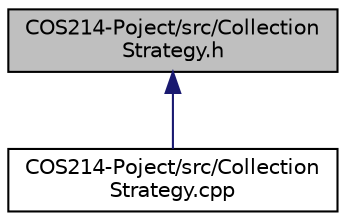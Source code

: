 digraph "COS214-Poject/src/CollectionStrategy.h"
{
 // LATEX_PDF_SIZE
  edge [fontname="Helvetica",fontsize="10",labelfontname="Helvetica",labelfontsize="10"];
  node [fontname="Helvetica",fontsize="10",shape=record];
  Node1 [label="COS214-Poject/src/Collection\lStrategy.h",height=0.2,width=0.4,color="black", fillcolor="grey75", style="filled", fontcolor="black",tooltip=" "];
  Node1 -> Node2 [dir="back",color="midnightblue",fontsize="10",style="solid"];
  Node2 [label="COS214-Poject/src/Collection\lStrategy.cpp",height=0.2,width=0.4,color="black", fillcolor="white", style="filled",URL="$CollectionStrategy_8cpp.html",tooltip="Implementation file for the CollectionStrategy class."];
}
